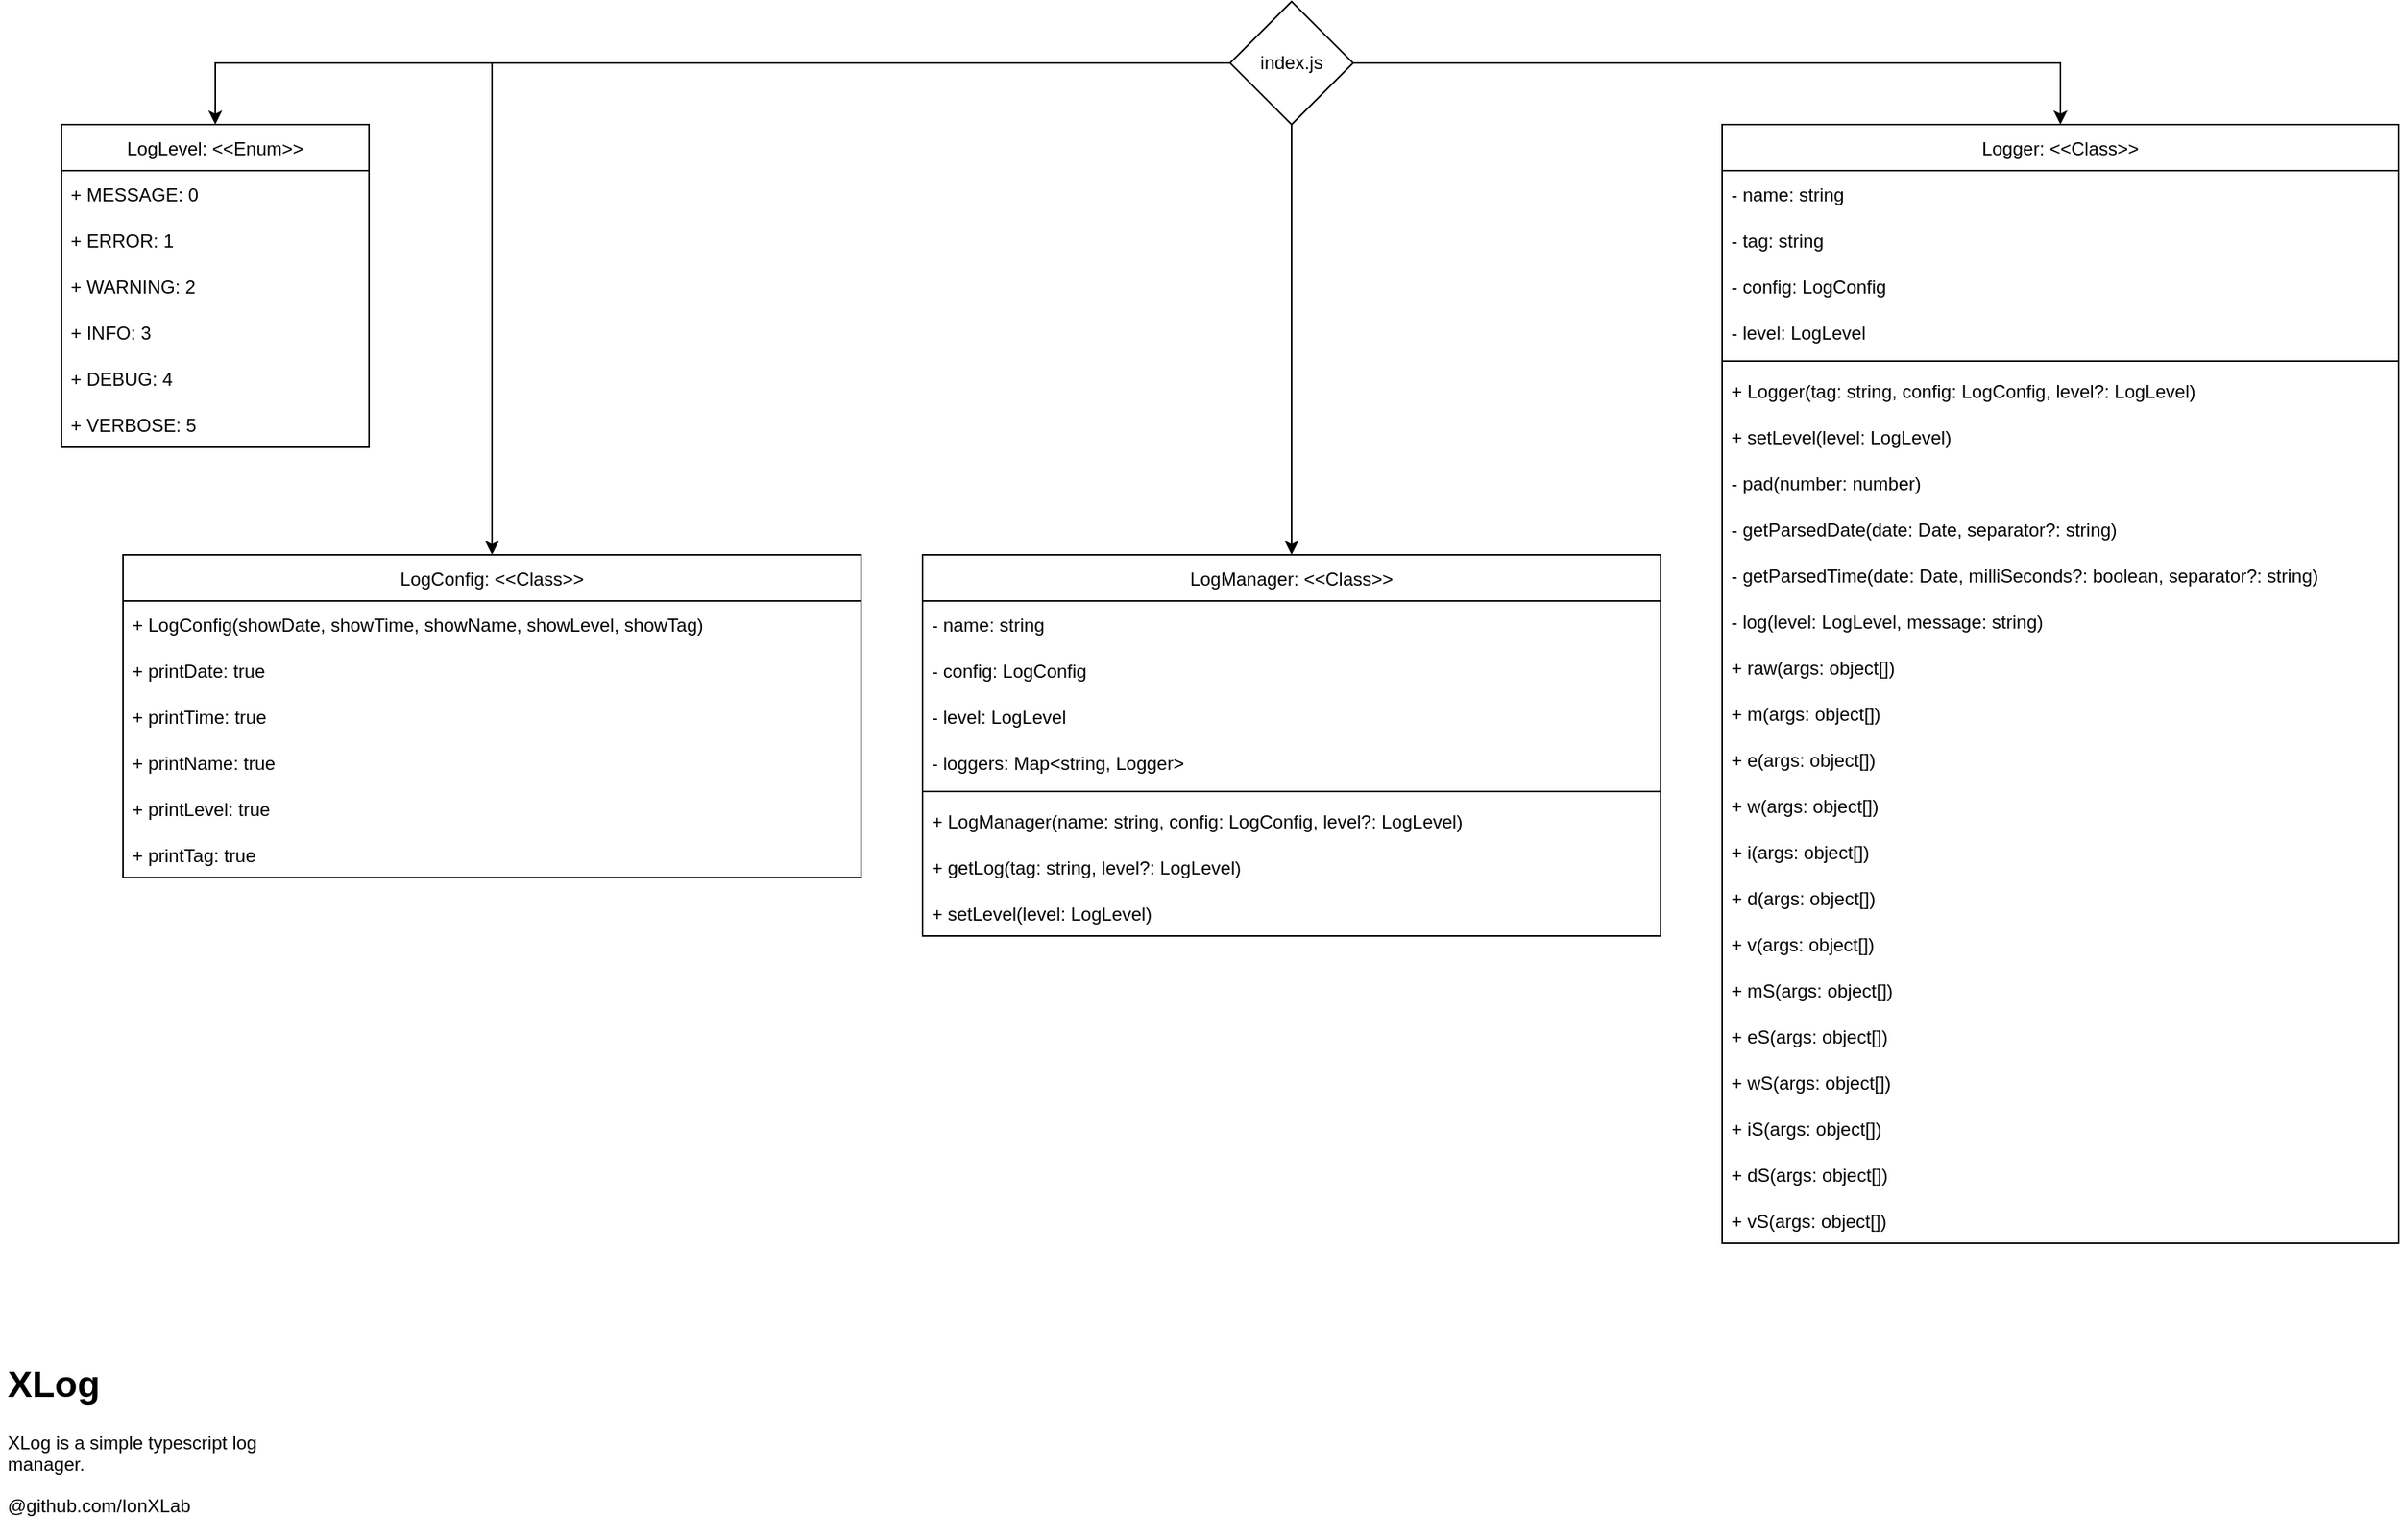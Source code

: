 <mxfile version="15.8.7" type="device"><diagram id="p1G9Ih3aP2Ni8UNH29Pp" name="Page-1"><mxGraphModel dx="1673" dy="934" grid="1" gridSize="10" guides="1" tooltips="1" connect="1" arrows="1" fold="1" page="1" pageScale="1" pageWidth="1654" pageHeight="1169" math="0" shadow="0"><root><mxCell id="0"/><mxCell id="1" parent="0"/><mxCell id="djwL4nTWIkOtGP3zEU43-41" value="LogManager: &lt;&lt;Class&gt;&gt;" style="swimlane;fontStyle=0;childLayout=stackLayout;horizontal=1;startSize=30;horizontalStack=0;resizeParent=1;resizeParentMax=0;resizeLast=0;collapsible=1;marginBottom=0;" vertex="1" parent="1"><mxGeometry x="640" y="480" width="480" height="248" as="geometry"/></mxCell><mxCell id="djwL4nTWIkOtGP3zEU43-42" value="- name: string" style="text;strokeColor=none;fillColor=none;align=left;verticalAlign=middle;spacingLeft=4;spacingRight=4;overflow=hidden;points=[[0,0],[0,0.5],[0,1],[0.25,0],[0.25,0.25],[0.25,0.5],[0.25,0.75],[0.25,1],[0.25,0],[0.5,0.25],[0.5,0.5],[0.5,0.75],[0.5,1],[0.75,0],[0.75,0.25],[0.75,0.5],[0.75,0.75],[0.75,1],[1,0],[1,0.5],[1,1]];portConstraint=eastwest;rotatable=0;" vertex="1" parent="djwL4nTWIkOtGP3zEU43-41"><mxGeometry y="30" width="480" height="30" as="geometry"/></mxCell><mxCell id="djwL4nTWIkOtGP3zEU43-43" value="- config: LogConfig" style="text;strokeColor=none;fillColor=none;align=left;verticalAlign=middle;spacingLeft=4;spacingRight=4;overflow=hidden;points=[[0,0],[0,0.5],[0,1],[0.25,0],[0.25,0.25],[0.25,0.5],[0.25,0.75],[0.25,1],[0.25,0],[0.5,0.25],[0.5,0.5],[0.5,0.75],[0.5,1],[0.75,0],[0.75,0.25],[0.75,0.5],[0.75,0.75],[0.75,1],[1,0],[1,0.5],[1,1]];portConstraint=eastwest;rotatable=0;" vertex="1" parent="djwL4nTWIkOtGP3zEU43-41"><mxGeometry y="60" width="480" height="30" as="geometry"/></mxCell><mxCell id="djwL4nTWIkOtGP3zEU43-44" value="- level: LogLevel" style="text;strokeColor=none;fillColor=none;align=left;verticalAlign=middle;spacingLeft=4;spacingRight=4;overflow=hidden;points=[[0,0],[0,0.5],[0,1],[0.25,0],[0.25,0.25],[0.25,0.5],[0.25,0.75],[0.25,1],[0.25,0],[0.5,0.25],[0.5,0.5],[0.5,0.75],[0.5,1],[0.75,0],[0.75,0.25],[0.75,0.5],[0.75,0.75],[0.75,1],[1,0],[1,0.5],[1,1]];portConstraint=eastwest;rotatable=0;" vertex="1" parent="djwL4nTWIkOtGP3zEU43-41"><mxGeometry y="90" width="480" height="30" as="geometry"/></mxCell><mxCell id="djwL4nTWIkOtGP3zEU43-45" value="- loggers: Map&lt;string, Logger&gt;" style="text;strokeColor=none;fillColor=none;align=left;verticalAlign=middle;spacingLeft=4;spacingRight=4;overflow=hidden;points=[[0,0],[0,0.5],[0,1],[0.25,0],[0.25,0.25],[0.25,0.5],[0.25,0.75],[0.25,1],[0.25,0],[0.5,0.25],[0.5,0.5],[0.5,0.75],[0.5,1],[0.75,0],[0.75,0.25],[0.75,0.5],[0.75,0.75],[0.75,1],[1,0],[1,0.5],[1,1]];portConstraint=eastwest;rotatable=0;" vertex="1" parent="djwL4nTWIkOtGP3zEU43-41"><mxGeometry y="120" width="480" height="30" as="geometry"/></mxCell><mxCell id="djwL4nTWIkOtGP3zEU43-46" value="" style="line;strokeWidth=1;fillColor=none;align=left;verticalAlign=middle;spacingTop=-1;spacingLeft=3;spacingRight=3;rotatable=0;labelPosition=right;points=[];portConstraint=eastwest;" vertex="1" parent="djwL4nTWIkOtGP3zEU43-41"><mxGeometry y="150" width="480" height="8" as="geometry"/></mxCell><mxCell id="djwL4nTWIkOtGP3zEU43-47" value="+ LogManager(name: string, config: LogConfig, level?: LogLevel)" style="text;strokeColor=none;fillColor=none;align=left;verticalAlign=middle;spacingLeft=4;spacingRight=4;overflow=hidden;points=[[0,0],[0,0.5],[0,1],[0.25,0],[0.25,0.25],[0.25,0.5],[0.25,0.75],[0.25,1],[0.25,0],[0.5,0.25],[0.5,0.5],[0.5,0.75],[0.5,1],[0.75,0],[0.75,0.25],[0.75,0.5],[0.75,0.75],[0.75,1],[1,0],[1,0.5],[1,1]];portConstraint=eastwest;rotatable=0;" vertex="1" parent="djwL4nTWIkOtGP3zEU43-41"><mxGeometry y="158" width="480" height="30" as="geometry"/></mxCell><mxCell id="djwL4nTWIkOtGP3zEU43-48" value="+ getLog(tag: string, level?: LogLevel)" style="text;strokeColor=none;fillColor=none;align=left;verticalAlign=middle;spacingLeft=4;spacingRight=4;overflow=hidden;points=[[0,0],[0,0.5],[0,1],[0.25,0],[0.25,0.25],[0.25,0.5],[0.25,0.75],[0.25,1],[0.25,0],[0.5,0.25],[0.5,0.5],[0.5,0.75],[0.5,1],[0.75,0],[0.75,0.25],[0.75,0.5],[0.75,0.75],[0.75,1],[1,0],[1,0.5],[1,1]];portConstraint=eastwest;rotatable=0;" vertex="1" parent="djwL4nTWIkOtGP3zEU43-41"><mxGeometry y="188" width="480" height="30" as="geometry"/></mxCell><mxCell id="djwL4nTWIkOtGP3zEU43-49" value="+ setLevel(level: LogLevel)" style="text;strokeColor=none;fillColor=none;align=left;verticalAlign=middle;spacingLeft=4;spacingRight=4;overflow=hidden;points=[[0,0],[0,0.5],[0,1],[0.25,0],[0.25,0.25],[0.25,0.5],[0.25,0.75],[0.25,1],[0.25,0],[0.5,0.25],[0.5,0.5],[0.5,0.75],[0.5,1],[0.75,0],[0.75,0.25],[0.75,0.5],[0.75,0.75],[0.75,1],[1,0],[1,0.5],[1,1]];portConstraint=eastwest;rotatable=0;" vertex="1" parent="djwL4nTWIkOtGP3zEU43-41"><mxGeometry y="218" width="480" height="30" as="geometry"/></mxCell><mxCell id="djwL4nTWIkOtGP3zEU43-50" value="Logger: &lt;&lt;Class&gt;&gt;" style="swimlane;fontStyle=0;childLayout=stackLayout;horizontal=1;startSize=30;horizontalStack=0;resizeParent=1;resizeParentMax=0;resizeLast=0;collapsible=1;marginBottom=0;" vertex="1" parent="1"><mxGeometry x="1160" y="200" width="440" height="728" as="geometry"/></mxCell><mxCell id="djwL4nTWIkOtGP3zEU43-51" value="- name: string" style="text;strokeColor=none;fillColor=none;align=left;verticalAlign=middle;spacingLeft=4;spacingRight=4;overflow=hidden;points=[[0,0],[0,0.5],[0,1],[0.25,0],[0.25,0.25],[0.25,0.5],[0.25,0.75],[0.25,1],[0.25,0],[0.5,0.25],[0.5,0.5],[0.5,0.75],[0.5,1],[0.75,0],[0.75,0.25],[0.75,0.5],[0.75,0.75],[0.75,1],[1,0],[1,0.5],[1,1]];portConstraint=eastwest;rotatable=0;" vertex="1" parent="djwL4nTWIkOtGP3zEU43-50"><mxGeometry y="30" width="440" height="30" as="geometry"/></mxCell><mxCell id="djwL4nTWIkOtGP3zEU43-52" value="- tag: string" style="text;strokeColor=none;fillColor=none;align=left;verticalAlign=middle;spacingLeft=4;spacingRight=4;overflow=hidden;points=[[0,0],[0,0.5],[0,1],[0.25,0],[0.25,0.25],[0.25,0.5],[0.25,0.75],[0.25,1],[0.25,0],[0.5,0.25],[0.5,0.5],[0.5,0.75],[0.5,1],[0.75,0],[0.75,0.25],[0.75,0.5],[0.75,0.75],[0.75,1],[1,0],[1,0.5],[1,1]];portConstraint=eastwest;rotatable=0;" vertex="1" parent="djwL4nTWIkOtGP3zEU43-50"><mxGeometry y="60" width="440" height="30" as="geometry"/></mxCell><mxCell id="djwL4nTWIkOtGP3zEU43-53" value="- config: LogConfig" style="text;strokeColor=none;fillColor=none;align=left;verticalAlign=middle;spacingLeft=4;spacingRight=4;overflow=hidden;points=[[0,0],[0,0.5],[0,1],[0.25,0],[0.25,0.25],[0.25,0.5],[0.25,0.75],[0.25,1],[0.25,0],[0.5,0.25],[0.5,0.5],[0.5,0.75],[0.5,1],[0.75,0],[0.75,0.25],[0.75,0.5],[0.75,0.75],[0.75,1],[1,0],[1,0.5],[1,1]];portConstraint=eastwest;rotatable=0;" vertex="1" parent="djwL4nTWIkOtGP3zEU43-50"><mxGeometry y="90" width="440" height="30" as="geometry"/></mxCell><mxCell id="djwL4nTWIkOtGP3zEU43-54" value="- level: LogLevel" style="text;strokeColor=none;fillColor=none;align=left;verticalAlign=middle;spacingLeft=4;spacingRight=4;overflow=hidden;points=[[0,0],[0,0.5],[0,1],[0.25,0],[0.25,0.25],[0.25,0.5],[0.25,0.75],[0.25,1],[0.25,0],[0.5,0.25],[0.5,0.5],[0.5,0.75],[0.5,1],[0.75,0],[0.75,0.25],[0.75,0.5],[0.75,0.75],[0.75,1],[1,0],[1,0.5],[1,1]];portConstraint=eastwest;rotatable=0;" vertex="1" parent="djwL4nTWIkOtGP3zEU43-50"><mxGeometry y="120" width="440" height="30" as="geometry"/></mxCell><mxCell id="djwL4nTWIkOtGP3zEU43-55" value="" style="line;strokeWidth=1;fillColor=none;align=left;verticalAlign=middle;spacingTop=-1;spacingLeft=3;spacingRight=3;rotatable=0;labelPosition=right;points=[];portConstraint=eastwest;" vertex="1" parent="djwL4nTWIkOtGP3zEU43-50"><mxGeometry y="150" width="440" height="8" as="geometry"/></mxCell><mxCell id="djwL4nTWIkOtGP3zEU43-56" value="+ Logger(tag: string, config: LogConfig, level?: LogLevel)" style="text;strokeColor=none;fillColor=none;align=left;verticalAlign=middle;spacingLeft=4;spacingRight=4;overflow=hidden;points=[[0,0],[0,0.5],[0,1],[0.25,0],[0.25,0.25],[0.25,0.5],[0.25,0.75],[0.25,1],[0.25,0],[0.5,0.25],[0.5,0.5],[0.5,0.75],[0.5,1],[0.75,0],[0.75,0.25],[0.75,0.5],[0.75,0.75],[0.75,1],[1,0],[1,0.5],[1,1]];portConstraint=eastwest;rotatable=0;" vertex="1" parent="djwL4nTWIkOtGP3zEU43-50"><mxGeometry y="158" width="440" height="30" as="geometry"/></mxCell><mxCell id="djwL4nTWIkOtGP3zEU43-57" value="+ setLevel(level: LogLevel)" style="text;strokeColor=none;fillColor=none;align=left;verticalAlign=middle;spacingLeft=4;spacingRight=4;overflow=hidden;points=[[0,0],[0,0.5],[0,1],[0.25,0],[0.25,0.25],[0.25,0.5],[0.25,0.75],[0.25,1],[0.25,0],[0.5,0.25],[0.5,0.5],[0.5,0.75],[0.5,1],[0.75,0],[0.75,0.25],[0.75,0.5],[0.75,0.75],[0.75,1],[1,0],[1,0.5],[1,1]];portConstraint=eastwest;rotatable=0;" vertex="1" parent="djwL4nTWIkOtGP3zEU43-50"><mxGeometry y="188" width="440" height="30" as="geometry"/></mxCell><mxCell id="djwL4nTWIkOtGP3zEU43-92" value="- pad(number: number)" style="text;strokeColor=none;fillColor=none;align=left;verticalAlign=middle;spacingLeft=4;spacingRight=4;overflow=hidden;points=[[0,0],[0,0.5],[0,1],[0.25,0],[0.25,0.25],[0.25,0.5],[0.25,0.75],[0.25,1],[0.25,0],[0.5,0.25],[0.5,0.5],[0.5,0.75],[0.5,1],[0.75,0],[0.75,0.25],[0.75,0.5],[0.75,0.75],[0.75,1],[1,0],[1,0.5],[1,1]];portConstraint=eastwest;rotatable=0;" vertex="1" parent="djwL4nTWIkOtGP3zEU43-50"><mxGeometry y="218" width="440" height="30" as="geometry"/></mxCell><mxCell id="djwL4nTWIkOtGP3zEU43-93" value="- getParsedDate(date: Date, separator?: string)" style="text;strokeColor=none;fillColor=none;align=left;verticalAlign=middle;spacingLeft=4;spacingRight=4;overflow=hidden;points=[[0,0],[0,0.5],[0,1],[0.25,0],[0.25,0.25],[0.25,0.5],[0.25,0.75],[0.25,1],[0.25,0],[0.5,0.25],[0.5,0.5],[0.5,0.75],[0.5,1],[0.75,0],[0.75,0.25],[0.75,0.5],[0.75,0.75],[0.75,1],[1,0],[1,0.5],[1,1]];portConstraint=eastwest;rotatable=0;" vertex="1" parent="djwL4nTWIkOtGP3zEU43-50"><mxGeometry y="248" width="440" height="30" as="geometry"/></mxCell><mxCell id="djwL4nTWIkOtGP3zEU43-94" value="- getParsedTime(date: Date, milliSeconds?: boolean, separator?: string)" style="text;strokeColor=none;fillColor=none;align=left;verticalAlign=middle;spacingLeft=4;spacingRight=4;overflow=hidden;points=[[0,0],[0,0.5],[0,1],[0.25,0],[0.25,0.25],[0.25,0.5],[0.25,0.75],[0.25,1],[0.25,0],[0.5,0.25],[0.5,0.5],[0.5,0.75],[0.5,1],[0.75,0],[0.75,0.25],[0.75,0.5],[0.75,0.75],[0.75,1],[1,0],[1,0.5],[1,1]];portConstraint=eastwest;rotatable=0;" vertex="1" parent="djwL4nTWIkOtGP3zEU43-50"><mxGeometry y="278" width="440" height="30" as="geometry"/></mxCell><mxCell id="djwL4nTWIkOtGP3zEU43-58" value="- log(level: LogLevel, message: string)" style="text;strokeColor=none;fillColor=none;align=left;verticalAlign=middle;spacingLeft=4;spacingRight=4;overflow=hidden;points=[[0,0],[0,0.5],[0,1],[0.25,0],[0.25,0.25],[0.25,0.5],[0.25,0.75],[0.25,1],[0.25,0],[0.5,0.25],[0.5,0.5],[0.5,0.75],[0.5,1],[0.75,0],[0.75,0.25],[0.75,0.5],[0.75,0.75],[0.75,1],[1,0],[1,0.5],[1,1]];portConstraint=eastwest;rotatable=0;" vertex="1" parent="djwL4nTWIkOtGP3zEU43-50"><mxGeometry y="308" width="440" height="30" as="geometry"/></mxCell><mxCell id="djwL4nTWIkOtGP3zEU43-65" value="+ raw(args: object[])" style="text;strokeColor=none;fillColor=none;align=left;verticalAlign=middle;spacingLeft=4;spacingRight=4;overflow=hidden;points=[[0,0],[0,0.5],[0,1],[0.25,0],[0.25,0.25],[0.25,0.5],[0.25,0.75],[0.25,1],[0.25,0],[0.5,0.25],[0.5,0.5],[0.5,0.75],[0.5,1],[0.75,0],[0.75,0.25],[0.75,0.5],[0.75,0.75],[0.75,1],[1,0],[1,0.5],[1,1]];portConstraint=eastwest;rotatable=0;" vertex="1" parent="djwL4nTWIkOtGP3zEU43-50"><mxGeometry y="338" width="440" height="30" as="geometry"/></mxCell><mxCell id="djwL4nTWIkOtGP3zEU43-59" value="+ m(args: object[])" style="text;strokeColor=none;fillColor=none;align=left;verticalAlign=middle;spacingLeft=4;spacingRight=4;overflow=hidden;points=[[0,0],[0,0.5],[0,1],[0.25,0],[0.25,0.25],[0.25,0.5],[0.25,0.75],[0.25,1],[0.25,0],[0.5,0.25],[0.5,0.5],[0.5,0.75],[0.5,1],[0.75,0],[0.75,0.25],[0.75,0.5],[0.75,0.75],[0.75,1],[1,0],[1,0.5],[1,1]];portConstraint=eastwest;rotatable=0;" vertex="1" parent="djwL4nTWIkOtGP3zEU43-50"><mxGeometry y="368" width="440" height="30" as="geometry"/></mxCell><mxCell id="djwL4nTWIkOtGP3zEU43-60" value="+ e(args: object[])" style="text;strokeColor=none;fillColor=none;align=left;verticalAlign=middle;spacingLeft=4;spacingRight=4;overflow=hidden;points=[[0,0],[0,0.5],[0,1],[0.25,0],[0.25,0.25],[0.25,0.5],[0.25,0.75],[0.25,1],[0.25,0],[0.5,0.25],[0.5,0.5],[0.5,0.75],[0.5,1],[0.75,0],[0.75,0.25],[0.75,0.5],[0.75,0.75],[0.75,1],[1,0],[1,0.5],[1,1]];portConstraint=eastwest;rotatable=0;" vertex="1" parent="djwL4nTWIkOtGP3zEU43-50"><mxGeometry y="398" width="440" height="30" as="geometry"/></mxCell><mxCell id="djwL4nTWIkOtGP3zEU43-61" value="+ w(args: object[])" style="text;strokeColor=none;fillColor=none;align=left;verticalAlign=middle;spacingLeft=4;spacingRight=4;overflow=hidden;points=[[0,0],[0,0.5],[0,1],[0.25,0],[0.25,0.25],[0.25,0.5],[0.25,0.75],[0.25,1],[0.25,0],[0.5,0.25],[0.5,0.5],[0.5,0.75],[0.5,1],[0.75,0],[0.75,0.25],[0.75,0.5],[0.75,0.75],[0.75,1],[1,0],[1,0.5],[1,1]];portConstraint=eastwest;rotatable=0;" vertex="1" parent="djwL4nTWIkOtGP3zEU43-50"><mxGeometry y="428" width="440" height="30" as="geometry"/></mxCell><mxCell id="djwL4nTWIkOtGP3zEU43-62" value="+ i(args: object[])" style="text;strokeColor=none;fillColor=none;align=left;verticalAlign=middle;spacingLeft=4;spacingRight=4;overflow=hidden;points=[[0,0],[0,0.5],[0,1],[0.25,0],[0.25,0.25],[0.25,0.5],[0.25,0.75],[0.25,1],[0.25,0],[0.5,0.25],[0.5,0.5],[0.5,0.75],[0.5,1],[0.75,0],[0.75,0.25],[0.75,0.5],[0.75,0.75],[0.75,1],[1,0],[1,0.5],[1,1]];portConstraint=eastwest;rotatable=0;" vertex="1" parent="djwL4nTWIkOtGP3zEU43-50"><mxGeometry y="458" width="440" height="30" as="geometry"/></mxCell><mxCell id="djwL4nTWIkOtGP3zEU43-63" value="+ d(args: object[])" style="text;strokeColor=none;fillColor=none;align=left;verticalAlign=middle;spacingLeft=4;spacingRight=4;overflow=hidden;points=[[0,0],[0,0.5],[0,1],[0.25,0],[0.25,0.25],[0.25,0.5],[0.25,0.75],[0.25,1],[0.25,0],[0.5,0.25],[0.5,0.5],[0.5,0.75],[0.5,1],[0.75,0],[0.75,0.25],[0.75,0.5],[0.75,0.75],[0.75,1],[1,0],[1,0.5],[1,1]];portConstraint=eastwest;rotatable=0;" vertex="1" parent="djwL4nTWIkOtGP3zEU43-50"><mxGeometry y="488" width="440" height="30" as="geometry"/></mxCell><mxCell id="djwL4nTWIkOtGP3zEU43-64" value="+ v(args: object[])" style="text;strokeColor=none;fillColor=none;align=left;verticalAlign=middle;spacingLeft=4;spacingRight=4;overflow=hidden;points=[[0,0],[0,0.5],[0,1],[0.25,0],[0.25,0.25],[0.25,0.5],[0.25,0.75],[0.25,1],[0.25,0],[0.5,0.25],[0.5,0.5],[0.5,0.75],[0.5,1],[0.75,0],[0.75,0.25],[0.75,0.5],[0.75,0.75],[0.75,1],[1,0],[1,0.5],[1,1]];portConstraint=eastwest;rotatable=0;" vertex="1" parent="djwL4nTWIkOtGP3zEU43-50"><mxGeometry y="518" width="440" height="30" as="geometry"/></mxCell><mxCell id="djwL4nTWIkOtGP3zEU43-86" value="+ mS(args: object[])" style="text;strokeColor=none;fillColor=none;align=left;verticalAlign=middle;spacingLeft=4;spacingRight=4;overflow=hidden;points=[[0,0],[0,0.5],[0,1],[0.25,0],[0.25,0.25],[0.25,0.5],[0.25,0.75],[0.25,1],[0.25,0],[0.5,0.25],[0.5,0.5],[0.5,0.75],[0.5,1],[0.75,0],[0.75,0.25],[0.75,0.5],[0.75,0.75],[0.75,1],[1,0],[1,0.5],[1,1]];portConstraint=eastwest;rotatable=0;" vertex="1" parent="djwL4nTWIkOtGP3zEU43-50"><mxGeometry y="548" width="440" height="30" as="geometry"/></mxCell><mxCell id="djwL4nTWIkOtGP3zEU43-87" value="+ eS(args: object[])" style="text;strokeColor=none;fillColor=none;align=left;verticalAlign=middle;spacingLeft=4;spacingRight=4;overflow=hidden;points=[[0,0],[0,0.5],[0,1],[0.25,0],[0.25,0.25],[0.25,0.5],[0.25,0.75],[0.25,1],[0.25,0],[0.5,0.25],[0.5,0.5],[0.5,0.75],[0.5,1],[0.75,0],[0.75,0.25],[0.75,0.5],[0.75,0.75],[0.75,1],[1,0],[1,0.5],[1,1]];portConstraint=eastwest;rotatable=0;" vertex="1" parent="djwL4nTWIkOtGP3zEU43-50"><mxGeometry y="578" width="440" height="30" as="geometry"/></mxCell><mxCell id="djwL4nTWIkOtGP3zEU43-88" value="+ wS(args: object[])" style="text;strokeColor=none;fillColor=none;align=left;verticalAlign=middle;spacingLeft=4;spacingRight=4;overflow=hidden;points=[[0,0],[0,0.5],[0,1],[0.25,0],[0.25,0.25],[0.25,0.5],[0.25,0.75],[0.25,1],[0.25,0],[0.5,0.25],[0.5,0.5],[0.5,0.75],[0.5,1],[0.75,0],[0.75,0.25],[0.75,0.5],[0.75,0.75],[0.75,1],[1,0],[1,0.5],[1,1]];portConstraint=eastwest;rotatable=0;" vertex="1" parent="djwL4nTWIkOtGP3zEU43-50"><mxGeometry y="608" width="440" height="30" as="geometry"/></mxCell><mxCell id="djwL4nTWIkOtGP3zEU43-89" value="+ iS(args: object[])" style="text;strokeColor=none;fillColor=none;align=left;verticalAlign=middle;spacingLeft=4;spacingRight=4;overflow=hidden;points=[[0,0],[0,0.5],[0,1],[0.25,0],[0.25,0.25],[0.25,0.5],[0.25,0.75],[0.25,1],[0.25,0],[0.5,0.25],[0.5,0.5],[0.5,0.75],[0.5,1],[0.75,0],[0.75,0.25],[0.75,0.5],[0.75,0.75],[0.75,1],[1,0],[1,0.5],[1,1]];portConstraint=eastwest;rotatable=0;" vertex="1" parent="djwL4nTWIkOtGP3zEU43-50"><mxGeometry y="638" width="440" height="30" as="geometry"/></mxCell><mxCell id="djwL4nTWIkOtGP3zEU43-90" value="+ dS(args: object[])" style="text;strokeColor=none;fillColor=none;align=left;verticalAlign=middle;spacingLeft=4;spacingRight=4;overflow=hidden;points=[[0,0],[0,0.5],[0,1],[0.25,0],[0.25,0.25],[0.25,0.5],[0.25,0.75],[0.25,1],[0.25,0],[0.5,0.25],[0.5,0.5],[0.5,0.75],[0.5,1],[0.75,0],[0.75,0.25],[0.75,0.5],[0.75,0.75],[0.75,1],[1,0],[1,0.5],[1,1]];portConstraint=eastwest;rotatable=0;" vertex="1" parent="djwL4nTWIkOtGP3zEU43-50"><mxGeometry y="668" width="440" height="30" as="geometry"/></mxCell><mxCell id="djwL4nTWIkOtGP3zEU43-91" value="+ vS(args: object[])" style="text;strokeColor=none;fillColor=none;align=left;verticalAlign=middle;spacingLeft=4;spacingRight=4;overflow=hidden;points=[[0,0],[0,0.5],[0,1],[0.25,0],[0.25,0.25],[0.25,0.5],[0.25,0.75],[0.25,1],[0.25,0],[0.5,0.25],[0.5,0.5],[0.5,0.75],[0.5,1],[0.75,0],[0.75,0.25],[0.75,0.5],[0.75,0.75],[0.75,1],[1,0],[1,0.5],[1,1]];portConstraint=eastwest;rotatable=0;" vertex="1" parent="djwL4nTWIkOtGP3zEU43-50"><mxGeometry y="698" width="440" height="30" as="geometry"/></mxCell><mxCell id="djwL4nTWIkOtGP3zEU43-66" value="LogLevel: &lt;&lt;Enum&gt;&gt;" style="swimlane;fontStyle=0;childLayout=stackLayout;horizontal=1;startSize=30;horizontalStack=0;resizeParent=1;resizeParentMax=0;resizeLast=0;collapsible=1;marginBottom=0;" vertex="1" parent="1"><mxGeometry x="80" y="200" width="200" height="210" as="geometry"/></mxCell><mxCell id="djwL4nTWIkOtGP3zEU43-67" value="+ MESSAGE: 0" style="text;strokeColor=none;fillColor=none;align=left;verticalAlign=middle;spacingLeft=4;spacingRight=4;overflow=hidden;points=[[0,0],[0,0.5],[0,1],[0.25,0],[0.25,0.25],[0.25,0.5],[0.25,0.75],[0.25,1],[0.25,0],[0.5,0.25],[0.5,0.5],[0.5,0.75],[0.5,1],[0.75,0],[0.75,0.25],[0.75,0.5],[0.75,0.75],[0.75,1],[1,0],[1,0.5],[1,1]];portConstraint=eastwest;rotatable=0;" vertex="1" parent="djwL4nTWIkOtGP3zEU43-66"><mxGeometry y="30" width="200" height="30" as="geometry"/></mxCell><mxCell id="djwL4nTWIkOtGP3zEU43-68" value="+ ERROR: 1" style="text;strokeColor=none;fillColor=none;align=left;verticalAlign=middle;spacingLeft=4;spacingRight=4;overflow=hidden;points=[[0,0],[0,0.5],[0,1],[0.25,0],[0.25,0.25],[0.25,0.5],[0.25,0.75],[0.25,1],[0.25,0],[0.5,0.25],[0.5,0.5],[0.5,0.75],[0.5,1],[0.75,0],[0.75,0.25],[0.75,0.5],[0.75,0.75],[0.75,1],[1,0],[1,0.5],[1,1]];portConstraint=eastwest;rotatable=0;" vertex="1" parent="djwL4nTWIkOtGP3zEU43-66"><mxGeometry y="60" width="200" height="30" as="geometry"/></mxCell><mxCell id="djwL4nTWIkOtGP3zEU43-69" value="+ WARNING: 2" style="text;strokeColor=none;fillColor=none;align=left;verticalAlign=middle;spacingLeft=4;spacingRight=4;overflow=hidden;points=[[0,0],[0,0.5],[0,1],[0.25,0],[0.25,0.25],[0.25,0.5],[0.25,0.75],[0.25,1],[0.25,0],[0.5,0.25],[0.5,0.5],[0.5,0.75],[0.5,1],[0.75,0],[0.75,0.25],[0.75,0.5],[0.75,0.75],[0.75,1],[1,0],[1,0.5],[1,1]];portConstraint=eastwest;rotatable=0;" vertex="1" parent="djwL4nTWIkOtGP3zEU43-66"><mxGeometry y="90" width="200" height="30" as="geometry"/></mxCell><mxCell id="djwL4nTWIkOtGP3zEU43-70" value="+ INFO: 3" style="text;strokeColor=none;fillColor=none;align=left;verticalAlign=middle;spacingLeft=4;spacingRight=4;overflow=hidden;points=[[0,0],[0,0.5],[0,1],[0.25,0],[0.25,0.25],[0.25,0.5],[0.25,0.75],[0.25,1],[0.25,0],[0.5,0.25],[0.5,0.5],[0.5,0.75],[0.5,1],[0.75,0],[0.75,0.25],[0.75,0.5],[0.75,0.75],[0.75,1],[1,0],[1,0.5],[1,1]];portConstraint=eastwest;rotatable=0;" vertex="1" parent="djwL4nTWIkOtGP3zEU43-66"><mxGeometry y="120" width="200" height="30" as="geometry"/></mxCell><mxCell id="djwL4nTWIkOtGP3zEU43-71" value="+ DEBUG: 4" style="text;strokeColor=none;fillColor=none;align=left;verticalAlign=middle;spacingLeft=4;spacingRight=4;overflow=hidden;points=[[0,0],[0,0.5],[0,1],[0.25,0],[0.25,0.25],[0.25,0.5],[0.25,0.75],[0.25,1],[0.25,0],[0.5,0.25],[0.5,0.5],[0.5,0.75],[0.5,1],[0.75,0],[0.75,0.25],[0.75,0.5],[0.75,0.75],[0.75,1],[1,0],[1,0.5],[1,1]];portConstraint=eastwest;rotatable=0;" vertex="1" parent="djwL4nTWIkOtGP3zEU43-66"><mxGeometry y="150" width="200" height="30" as="geometry"/></mxCell><mxCell id="djwL4nTWIkOtGP3zEU43-72" value="+ VERBOSE: 5" style="text;strokeColor=none;fillColor=none;align=left;verticalAlign=middle;spacingLeft=4;spacingRight=4;overflow=hidden;points=[[0,0],[0,0.5],[0,1],[0.25,0],[0.25,0.25],[0.25,0.5],[0.25,0.75],[0.25,1],[0.25,0],[0.5,0.25],[0.5,0.5],[0.5,0.75],[0.5,1],[0.75,0],[0.75,0.25],[0.75,0.5],[0.75,0.75],[0.75,1],[1,0],[1,0.5],[1,1]];portConstraint=eastwest;rotatable=0;" vertex="1" parent="djwL4nTWIkOtGP3zEU43-66"><mxGeometry y="180" width="200" height="30" as="geometry"/></mxCell><mxCell id="djwL4nTWIkOtGP3zEU43-73" value="LogConfig: &lt;&lt;Class&gt;&gt;" style="swimlane;fontStyle=0;childLayout=stackLayout;horizontal=1;startSize=30;horizontalStack=0;resizeParent=1;resizeParentMax=0;resizeLast=0;collapsible=1;marginBottom=0;" vertex="1" parent="1"><mxGeometry x="120" y="480" width="480" height="210" as="geometry"/></mxCell><mxCell id="djwL4nTWIkOtGP3zEU43-74" value="+ LogConfig(showDate, showTime, showName, showLevel, showTag)" style="text;strokeColor=none;fillColor=none;align=left;verticalAlign=middle;spacingLeft=4;spacingRight=4;overflow=hidden;points=[[0,0],[0,0.5],[0,1],[0.25,0],[0.25,0.25],[0.25,0.5],[0.25,0.75],[0.25,1],[0.25,0],[0.5,0.25],[0.5,0.5],[0.5,0.75],[0.5,1],[0.75,0],[0.75,0.25],[0.75,0.5],[0.75,0.75],[0.75,1],[1,0],[1,0.5],[1,1]];portConstraint=eastwest;rotatable=0;" vertex="1" parent="djwL4nTWIkOtGP3zEU43-73"><mxGeometry y="30" width="480" height="30" as="geometry"/></mxCell><mxCell id="djwL4nTWIkOtGP3zEU43-75" value="+ printDate: true" style="text;strokeColor=none;fillColor=none;align=left;verticalAlign=middle;spacingLeft=4;spacingRight=4;overflow=hidden;points=[[0,0],[0,0.5],[0,1],[0.25,0],[0.25,0.25],[0.25,0.5],[0.25,0.75],[0.25,1],[0.25,0],[0.5,0.25],[0.5,0.5],[0.5,0.75],[0.5,1],[0.75,0],[0.75,0.25],[0.75,0.5],[0.75,0.75],[0.75,1],[1,0],[1,0.5],[1,1]];portConstraint=eastwest;rotatable=0;" vertex="1" parent="djwL4nTWIkOtGP3zEU43-73"><mxGeometry y="60" width="480" height="30" as="geometry"/></mxCell><mxCell id="djwL4nTWIkOtGP3zEU43-76" value="+ printTime: true" style="text;strokeColor=none;fillColor=none;align=left;verticalAlign=middle;spacingLeft=4;spacingRight=4;overflow=hidden;points=[[0,0],[0,0.5],[0,1],[0.25,0],[0.25,0.25],[0.25,0.5],[0.25,0.75],[0.25,1],[0.25,0],[0.5,0.25],[0.5,0.5],[0.5,0.75],[0.5,1],[0.75,0],[0.75,0.25],[0.75,0.5],[0.75,0.75],[0.75,1],[1,0],[1,0.5],[1,1]];portConstraint=eastwest;rotatable=0;" vertex="1" parent="djwL4nTWIkOtGP3zEU43-73"><mxGeometry y="90" width="480" height="30" as="geometry"/></mxCell><mxCell id="djwL4nTWIkOtGP3zEU43-77" value="+ printName: true" style="text;strokeColor=none;fillColor=none;align=left;verticalAlign=middle;spacingLeft=4;spacingRight=4;overflow=hidden;points=[[0,0],[0,0.5],[0,1],[0.25,0],[0.25,0.25],[0.25,0.5],[0.25,0.75],[0.25,1],[0.25,0],[0.5,0.25],[0.5,0.5],[0.5,0.75],[0.5,1],[0.75,0],[0.75,0.25],[0.75,0.5],[0.75,0.75],[0.75,1],[1,0],[1,0.5],[1,1]];portConstraint=eastwest;rotatable=0;" vertex="1" parent="djwL4nTWIkOtGP3zEU43-73"><mxGeometry y="120" width="480" height="30" as="geometry"/></mxCell><mxCell id="djwL4nTWIkOtGP3zEU43-78" value="+ printLevel: true" style="text;strokeColor=none;fillColor=none;align=left;verticalAlign=middle;spacingLeft=4;spacingRight=4;overflow=hidden;points=[[0,0],[0,0.5],[0,1],[0.25,0],[0.25,0.25],[0.25,0.5],[0.25,0.75],[0.25,1],[0.25,0],[0.5,0.25],[0.5,0.5],[0.5,0.75],[0.5,1],[0.75,0],[0.75,0.25],[0.75,0.5],[0.75,0.75],[0.75,1],[1,0],[1,0.5],[1,1]];portConstraint=eastwest;rotatable=0;" vertex="1" parent="djwL4nTWIkOtGP3zEU43-73"><mxGeometry y="150" width="480" height="30" as="geometry"/></mxCell><mxCell id="djwL4nTWIkOtGP3zEU43-79" value="+ printTag: true" style="text;strokeColor=none;fillColor=none;align=left;verticalAlign=middle;spacingLeft=4;spacingRight=4;overflow=hidden;points=[[0,0],[0,0.5],[0,1],[0.25,0],[0.25,0.25],[0.25,0.5],[0.25,0.75],[0.25,1],[0.25,0],[0.5,0.25],[0.5,0.5],[0.5,0.75],[0.5,1],[0.75,0],[0.75,0.25],[0.75,0.5],[0.75,0.75],[0.75,1],[1,0],[1,0.5],[1,1]];portConstraint=eastwest;rotatable=0;" vertex="1" parent="djwL4nTWIkOtGP3zEU43-73"><mxGeometry y="180" width="480" height="30" as="geometry"/></mxCell><mxCell id="djwL4nTWIkOtGP3zEU43-83" style="edgeStyle=orthogonalEdgeStyle;rounded=0;orthogonalLoop=1;jettySize=auto;html=1;fontFamily=Helvetica;exitX=0;exitY=0.5;exitDx=0;exitDy=0;entryX=0.5;entryY=0;entryDx=0;entryDy=0;" edge="1" parent="1" source="djwL4nTWIkOtGP3zEU43-80" target="djwL4nTWIkOtGP3zEU43-66"><mxGeometry relative="1" as="geometry"><mxPoint x="380" y="200" as="targetPoint"/></mxGeometry></mxCell><mxCell id="djwL4nTWIkOtGP3zEU43-84" style="edgeStyle=orthogonalEdgeStyle;rounded=0;orthogonalLoop=1;jettySize=auto;html=1;fontFamily=Helvetica;exitX=1;exitY=0.5;exitDx=0;exitDy=0;entryX=0.5;entryY=0;entryDx=0;entryDy=0;" edge="1" parent="1" source="djwL4nTWIkOtGP3zEU43-80" target="djwL4nTWIkOtGP3zEU43-50"><mxGeometry relative="1" as="geometry"><mxPoint x="1400" y="180" as="targetPoint"/></mxGeometry></mxCell><mxCell id="djwL4nTWIkOtGP3zEU43-85" style="edgeStyle=orthogonalEdgeStyle;rounded=0;orthogonalLoop=1;jettySize=auto;html=1;fontFamily=Helvetica;" edge="1" parent="1" source="djwL4nTWIkOtGP3zEU43-80" target="djwL4nTWIkOtGP3zEU43-41"><mxGeometry relative="1" as="geometry"><mxPoint x="840" y="399" as="targetPoint"/></mxGeometry></mxCell><mxCell id="djwL4nTWIkOtGP3zEU43-95" style="edgeStyle=orthogonalEdgeStyle;rounded=0;orthogonalLoop=1;jettySize=auto;html=1;fontFamily=Helvetica;" edge="1" parent="1" source="djwL4nTWIkOtGP3zEU43-80" target="djwL4nTWIkOtGP3zEU43-73"><mxGeometry relative="1" as="geometry"/></mxCell><mxCell id="djwL4nTWIkOtGP3zEU43-80" value="index.js" style="rhombus;whiteSpace=wrap;html=1;" vertex="1" parent="1"><mxGeometry x="840" y="120" width="80" height="80" as="geometry"/></mxCell><mxCell id="djwL4nTWIkOtGP3zEU43-81" value="&lt;h1&gt;XLog&lt;/h1&gt;&lt;p&gt;XLog is a simple typescript log manager.&lt;/p&gt;&lt;p&gt;@github.com/IonXLab&lt;/p&gt;" style="text;html=1;strokeColor=none;fillColor=none;spacing=5;spacingTop=-20;whiteSpace=wrap;overflow=hidden;rounded=0;" vertex="1" parent="1"><mxGeometry x="40" y="1000" width="190" height="120" as="geometry"/></mxCell></root></mxGraphModel></diagram></mxfile>